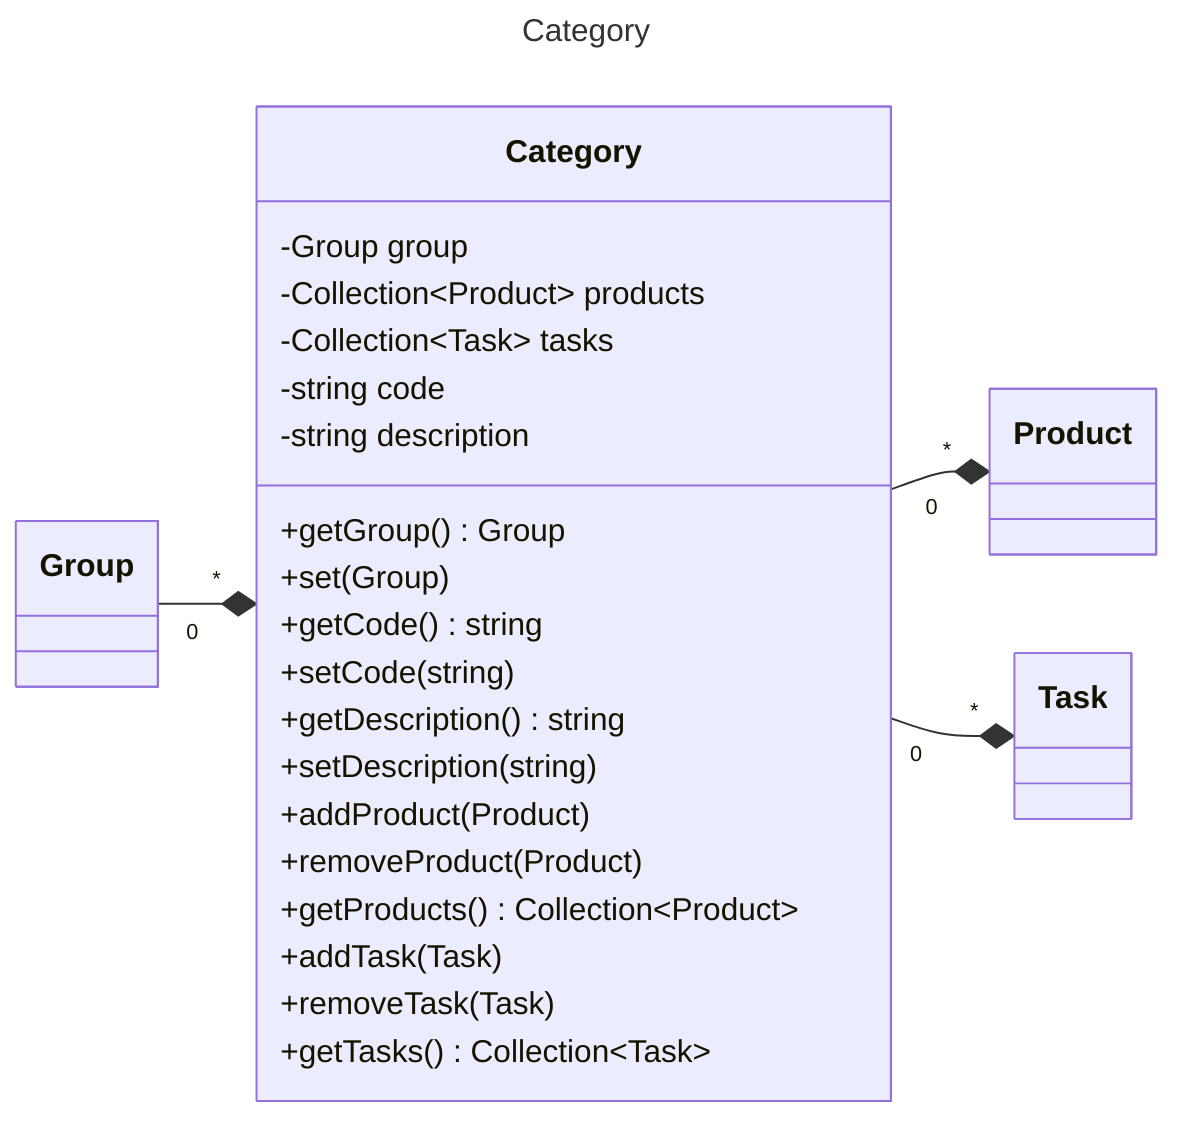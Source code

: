 ---
title: Category
---
classDiagram
    direction LR

    class Category {
        -Group group
        -Collection~Product~ products
        -Collection~Task~ tasks
        -string code
        -string description
        +getGroup() Group
        +set(Group)
        +getCode() string
        +setCode(string)
        +getDescription() string
        +setDescription(string)
        +addProduct(Product)
        +removeProduct(Product)
        +getProducts() Collection~Product~
        +addTask(Task)
        +removeTask(Task)
        +getTasks() Collection~Task~
    }

    class Group {
    }
    class Task {
    }

    class Product {
    }

    Group "0" --* "*" Category
    Category "0" --* "*" Product
    Category "0" --* "*" Task

    click Group call nodeCallback()
    click Product call nodeCallback()
    click Task call nodeCallback()